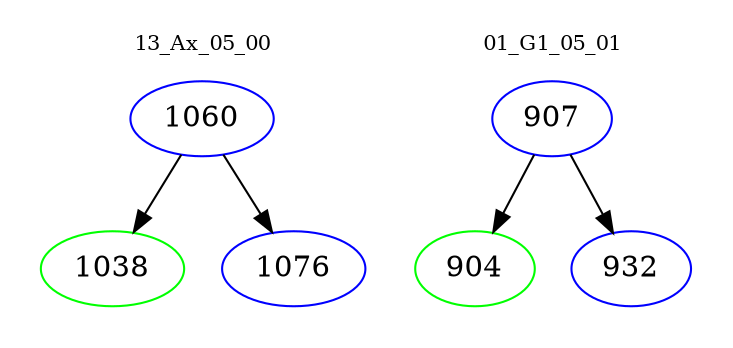 digraph{
subgraph cluster_0 {
color = white
label = "13_Ax_05_00";
fontsize=10;
T0_1060 [label="1060", color="blue"]
T0_1060 -> T0_1038 [color="black"]
T0_1038 [label="1038", color="green"]
T0_1060 -> T0_1076 [color="black"]
T0_1076 [label="1076", color="blue"]
}
subgraph cluster_1 {
color = white
label = "01_G1_05_01";
fontsize=10;
T1_907 [label="907", color="blue"]
T1_907 -> T1_904 [color="black"]
T1_904 [label="904", color="green"]
T1_907 -> T1_932 [color="black"]
T1_932 [label="932", color="blue"]
}
}
